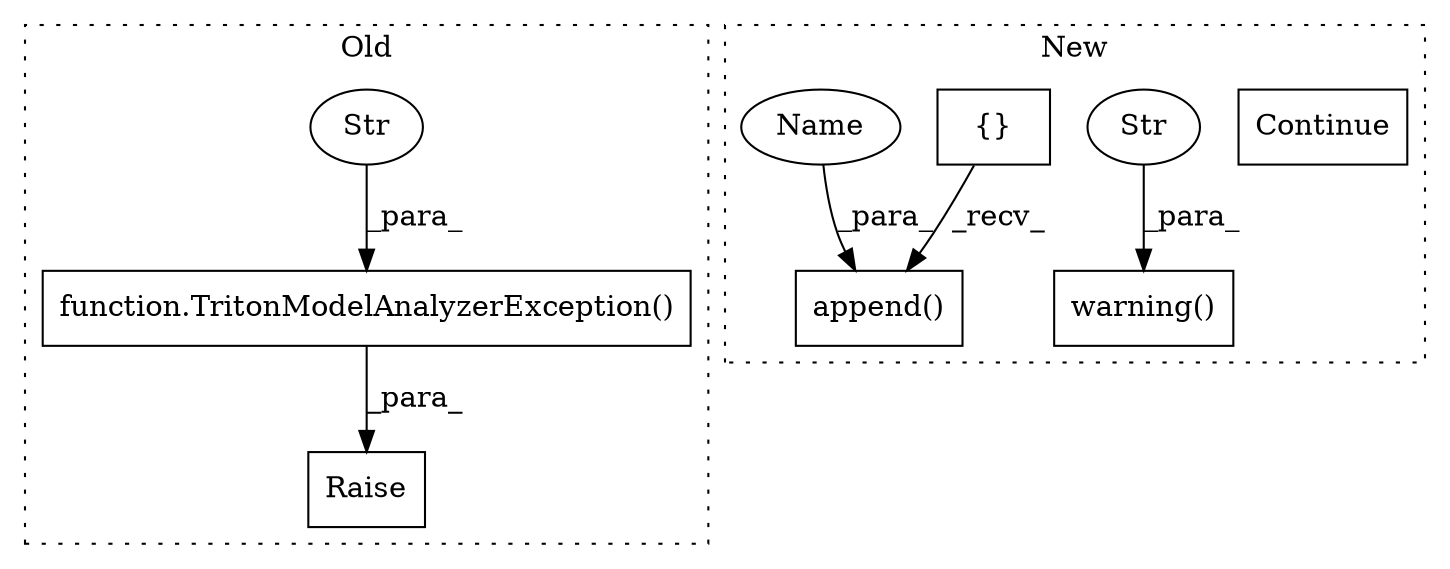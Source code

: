 digraph G {
subgraph cluster0 {
1 [label="function.TritonModelAnalyzerException()" a="75" s="5385,5491" l="50,1" shape="box"];
3 [label="Str" a="66" s="5435" l="56" shape="ellipse"];
4 [label="Raise" a="91" s="5379" l="6" shape="box"];
label = "Old";
style="dotted";
}
subgraph cluster1 {
2 [label="Continue" a="43" s="5613" l="8" shape="box"];
5 [label="warning()" a="75" s="5505,5595" l="37,1" shape="box"];
6 [label="Str" a="66" s="5542" l="53" shape="ellipse"];
7 [label="append()" a="75" s="5634,5675" l="25,1" shape="box"];
8 [label="{}" a="59" s="5103,5103" l="2,1" shape="box"];
9 [label="Name" a="87" s="5659" l="16" shape="ellipse"];
label = "New";
style="dotted";
}
1 -> 4 [label="_para_"];
3 -> 1 [label="_para_"];
6 -> 5 [label="_para_"];
8 -> 7 [label="_recv_"];
9 -> 7 [label="_para_"];
}